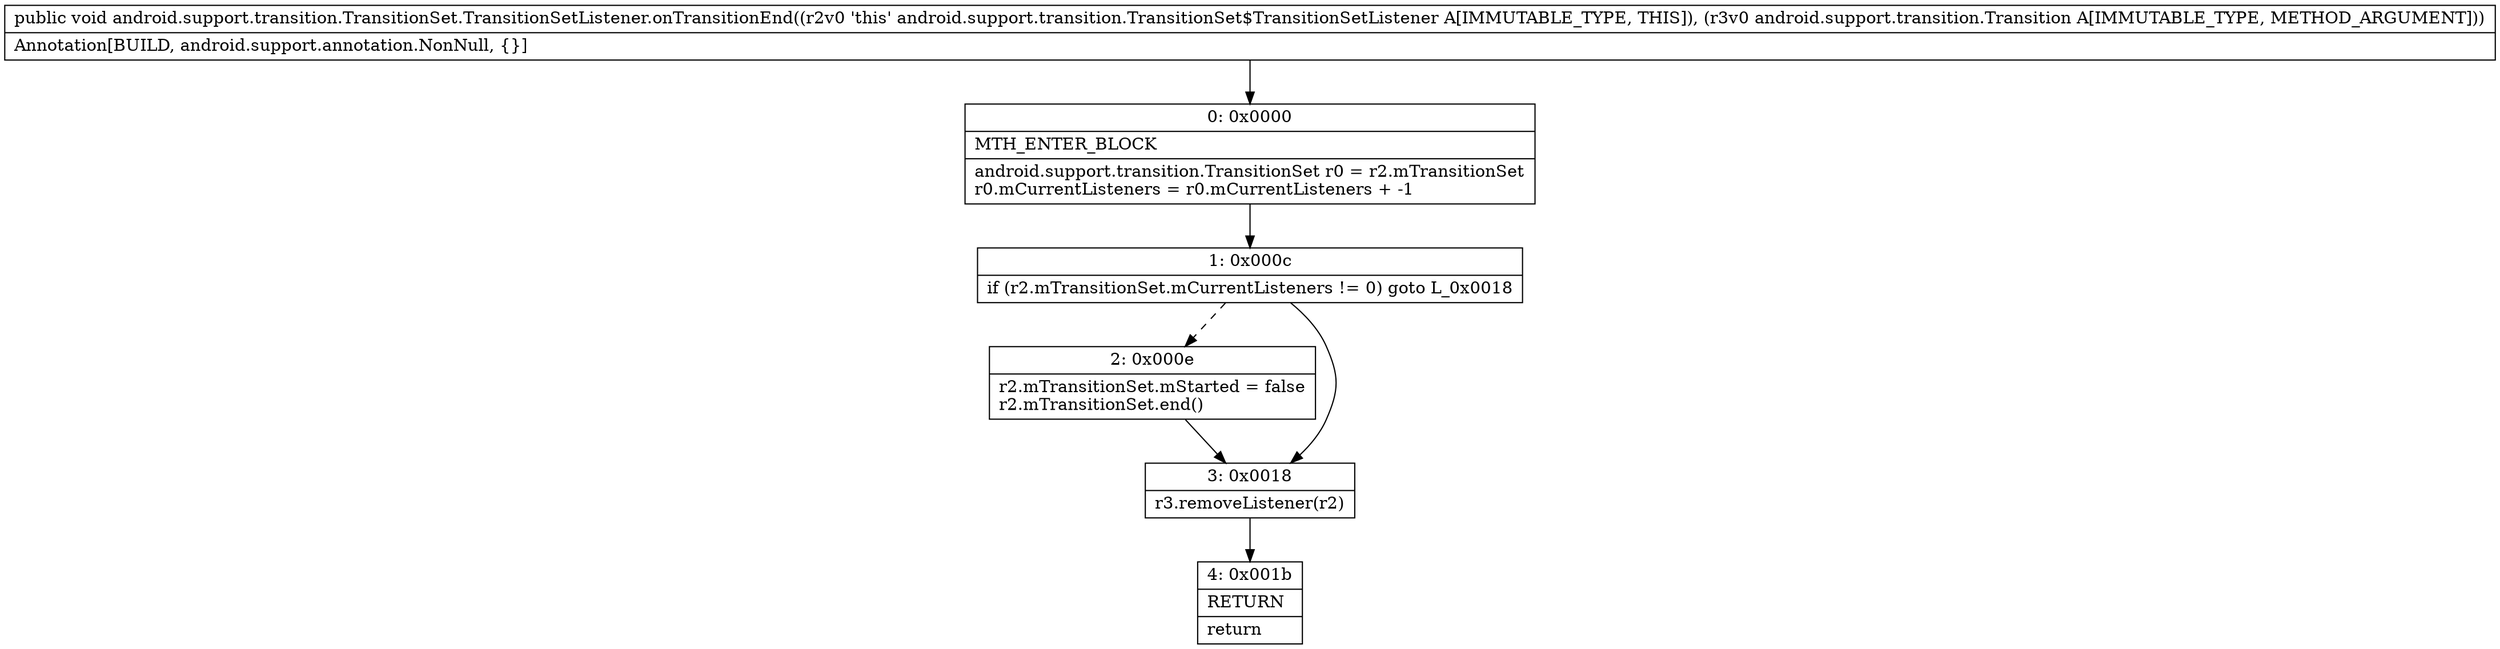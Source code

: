 digraph "CFG forandroid.support.transition.TransitionSet.TransitionSetListener.onTransitionEnd(Landroid\/support\/transition\/Transition;)V" {
Node_0 [shape=record,label="{0\:\ 0x0000|MTH_ENTER_BLOCK\l|android.support.transition.TransitionSet r0 = r2.mTransitionSet\lr0.mCurrentListeners = r0.mCurrentListeners + \-1\l}"];
Node_1 [shape=record,label="{1\:\ 0x000c|if (r2.mTransitionSet.mCurrentListeners != 0) goto L_0x0018\l}"];
Node_2 [shape=record,label="{2\:\ 0x000e|r2.mTransitionSet.mStarted = false\lr2.mTransitionSet.end()\l}"];
Node_3 [shape=record,label="{3\:\ 0x0018|r3.removeListener(r2)\l}"];
Node_4 [shape=record,label="{4\:\ 0x001b|RETURN\l|return\l}"];
MethodNode[shape=record,label="{public void android.support.transition.TransitionSet.TransitionSetListener.onTransitionEnd((r2v0 'this' android.support.transition.TransitionSet$TransitionSetListener A[IMMUTABLE_TYPE, THIS]), (r3v0 android.support.transition.Transition A[IMMUTABLE_TYPE, METHOD_ARGUMENT]))  | Annotation[BUILD, android.support.annotation.NonNull, \{\}]\l}"];
MethodNode -> Node_0;
Node_0 -> Node_1;
Node_1 -> Node_2[style=dashed];
Node_1 -> Node_3;
Node_2 -> Node_3;
Node_3 -> Node_4;
}

